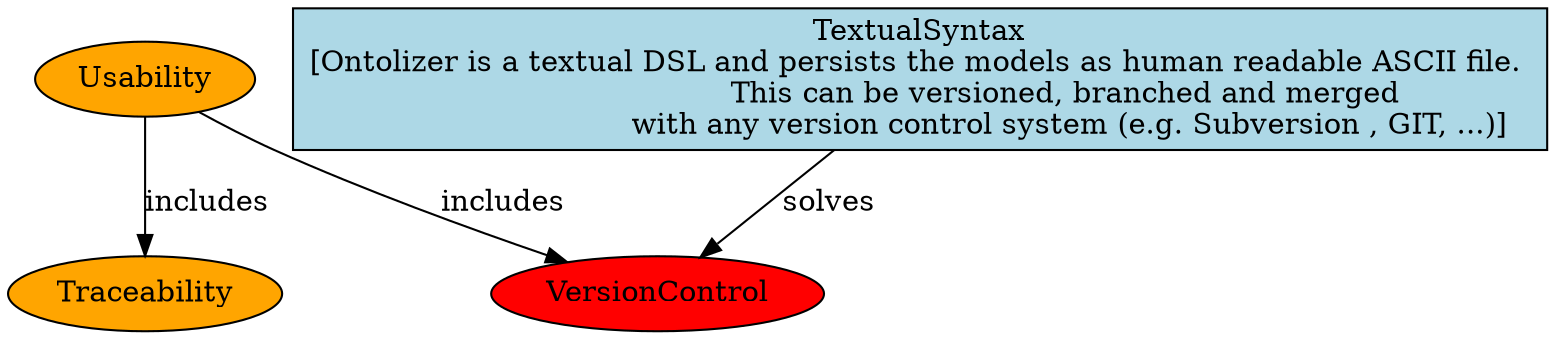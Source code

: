 digraph {
	VersionControl [shape=oval, fillcolor=red, style=filled, URL="_global_2_VersionControl.svg"];
	Usability [shape=oval, fillcolor=orange, style=filled, URL="_global_2_Usability.svg"];
	TextualSyntax [label="TextualSyntax\n[Ontolizer is a textual DSL and persists the models as human readable ASCII file. 
				This can be versioned, branched and merged 
				with any version control system (e.g. Subversion , GIT, ...)]", shape=rectangle, fillcolor=lightblue, style=filled, URL="_global_2_TextualSyntax.svg"];
	Traceability [shape=oval, fillcolor=orange, style=filled, URL="_global_2_Traceability.svg"];
	VersionControl [shape=oval, fillcolor=red, style=filled, URL="_global_2_VersionControl.svg"];
	Usability -> Traceability [ label = "includes" ];
	Usability -> VersionControl [ label = "includes" ];
	TextualSyntax -> VersionControl [ label = "solves" ];
}
